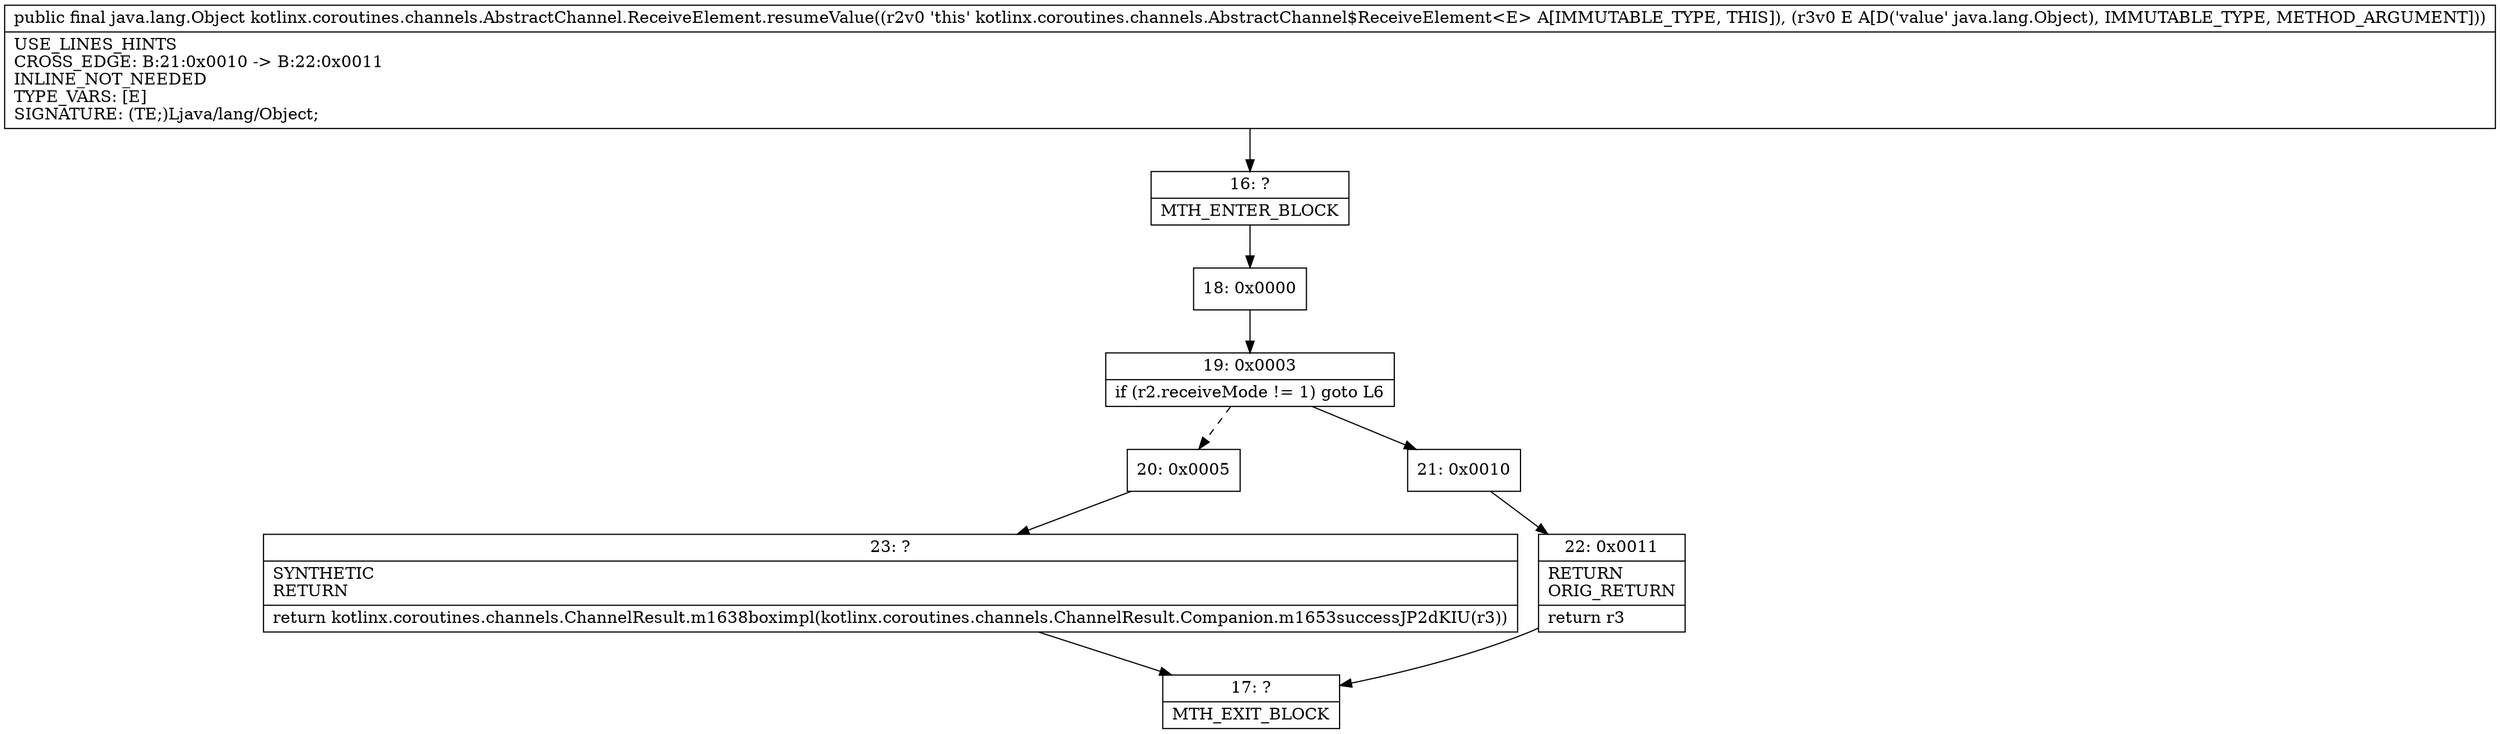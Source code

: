 digraph "CFG forkotlinx.coroutines.channels.AbstractChannel.ReceiveElement.resumeValue(Ljava\/lang\/Object;)Ljava\/lang\/Object;" {
Node_16 [shape=record,label="{16\:\ ?|MTH_ENTER_BLOCK\l}"];
Node_18 [shape=record,label="{18\:\ 0x0000}"];
Node_19 [shape=record,label="{19\:\ 0x0003|if (r2.receiveMode != 1) goto L6\l}"];
Node_20 [shape=record,label="{20\:\ 0x0005}"];
Node_23 [shape=record,label="{23\:\ ?|SYNTHETIC\lRETURN\l|return kotlinx.coroutines.channels.ChannelResult.m1638boximpl(kotlinx.coroutines.channels.ChannelResult.Companion.m1653successJP2dKIU(r3))\l}"];
Node_17 [shape=record,label="{17\:\ ?|MTH_EXIT_BLOCK\l}"];
Node_21 [shape=record,label="{21\:\ 0x0010}"];
Node_22 [shape=record,label="{22\:\ 0x0011|RETURN\lORIG_RETURN\l|return r3\l}"];
MethodNode[shape=record,label="{public final java.lang.Object kotlinx.coroutines.channels.AbstractChannel.ReceiveElement.resumeValue((r2v0 'this' kotlinx.coroutines.channels.AbstractChannel$ReceiveElement\<E\> A[IMMUTABLE_TYPE, THIS]), (r3v0 E A[D('value' java.lang.Object), IMMUTABLE_TYPE, METHOD_ARGUMENT]))  | USE_LINES_HINTS\lCROSS_EDGE: B:21:0x0010 \-\> B:22:0x0011\lINLINE_NOT_NEEDED\lTYPE_VARS: [E]\lSIGNATURE: (TE;)Ljava\/lang\/Object;\l}"];
MethodNode -> Node_16;Node_16 -> Node_18;
Node_18 -> Node_19;
Node_19 -> Node_20[style=dashed];
Node_19 -> Node_21;
Node_20 -> Node_23;
Node_23 -> Node_17;
Node_21 -> Node_22;
Node_22 -> Node_17;
}


